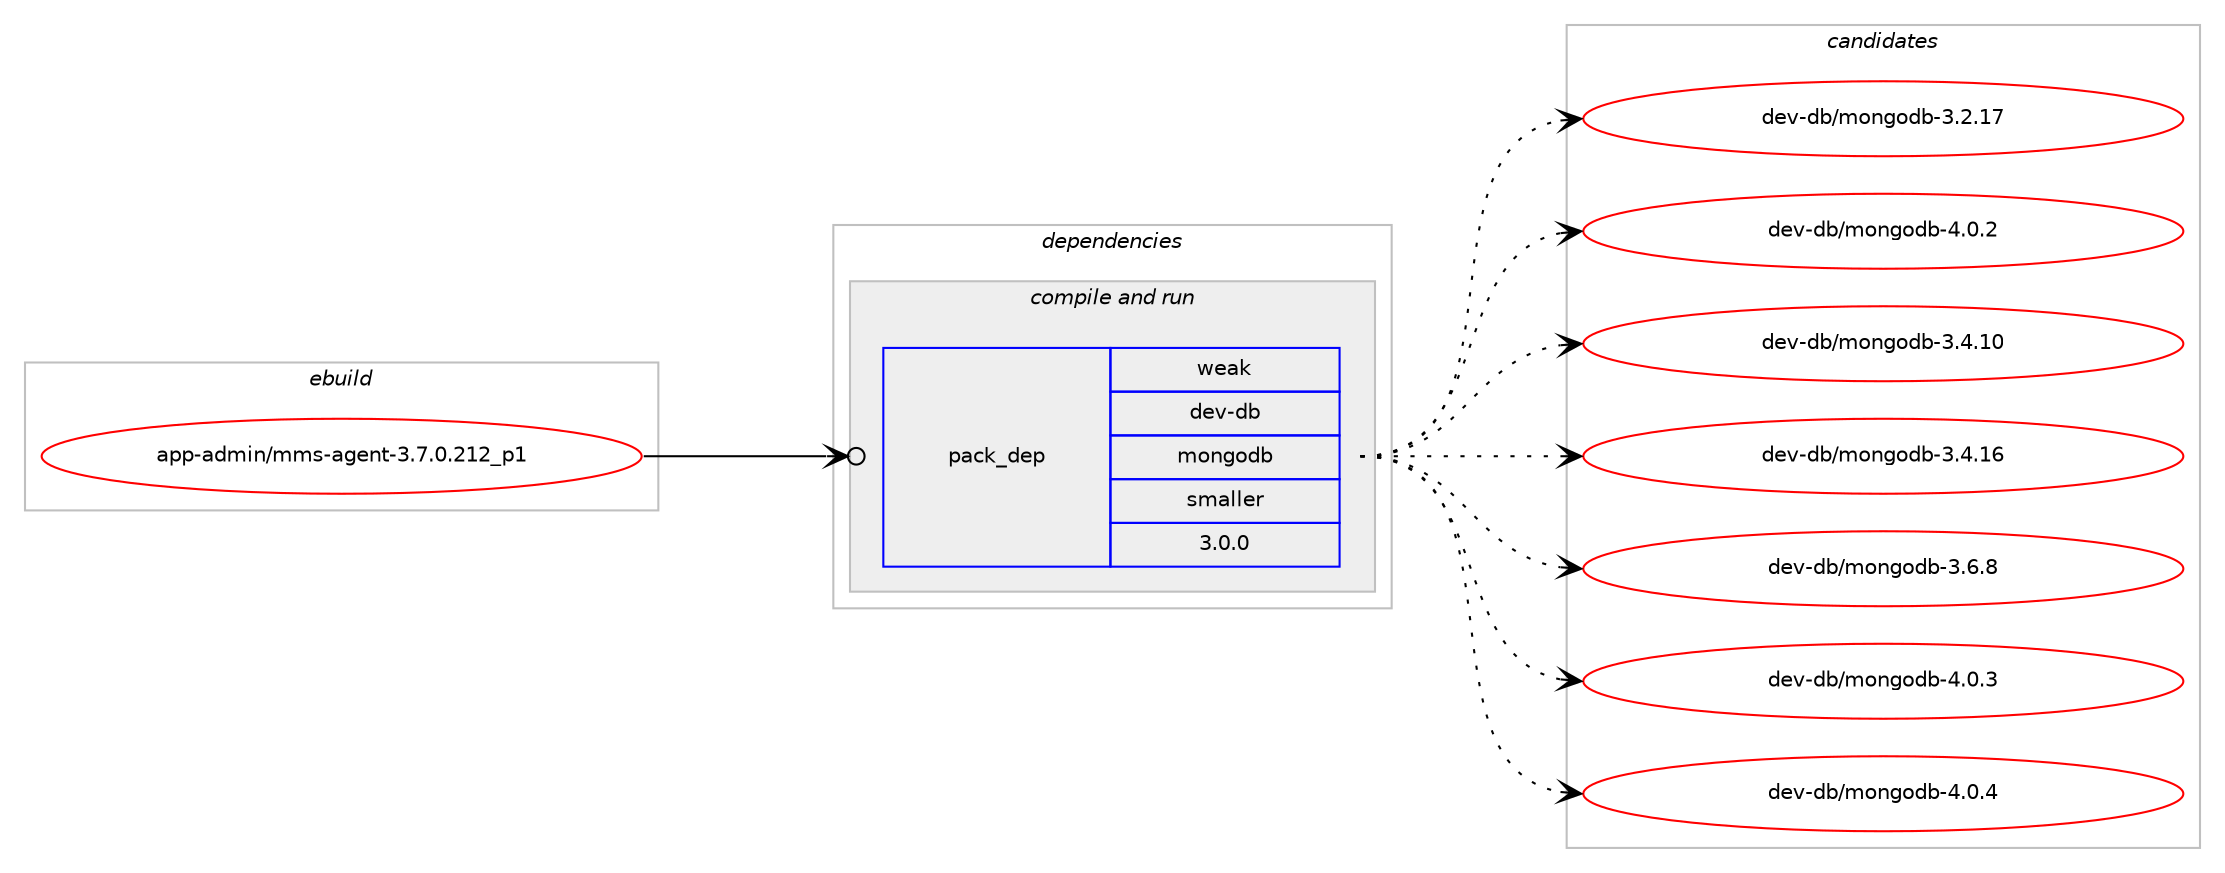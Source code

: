 digraph prolog {

# *************
# Graph options
# *************

newrank=true;
concentrate=true;
compound=true;
graph [rankdir=LR,fontname=Helvetica,fontsize=10,ranksep=1.5];#, ranksep=2.5, nodesep=0.2];
edge  [arrowhead=vee];
node  [fontname=Helvetica,fontsize=10];

# **********
# The ebuild
# **********

subgraph cluster_leftcol {
color=gray;
rank=same;
label=<<i>ebuild</i>>;
id [label="app-admin/mms-agent-3.7.0.212_p1", color=red, width=4, href="../app-admin/mms-agent-3.7.0.212_p1.svg"];
}

# ****************
# The dependencies
# ****************

subgraph cluster_midcol {
color=gray;
label=<<i>dependencies</i>>;
subgraph cluster_compile {
fillcolor="#eeeeee";
style=filled;
label=<<i>compile</i>>;
}
subgraph cluster_compileandrun {
fillcolor="#eeeeee";
style=filled;
label=<<i>compile and run</i>>;
subgraph pack668 {
dependency840 [label=<<TABLE BORDER="0" CELLBORDER="1" CELLSPACING="0" CELLPADDING="4" WIDTH="220"><TR><TD ROWSPAN="6" CELLPADDING="30">pack_dep</TD></TR><TR><TD WIDTH="110">weak</TD></TR><TR><TD>dev-db</TD></TR><TR><TD>mongodb</TD></TR><TR><TD>smaller</TD></TR><TR><TD>3.0.0</TD></TR></TABLE>>, shape=none, color=blue];
}
id:e -> dependency840:w [weight=20,style="solid",arrowhead="odotvee"];
}
subgraph cluster_run {
fillcolor="#eeeeee";
style=filled;
label=<<i>run</i>>;
}
}

# **************
# The candidates
# **************

subgraph cluster_choices {
rank=same;
color=gray;
label=<<i>candidates</i>>;

subgraph choice668 {
color=black;
nodesep=1;
choice1001011184510098471091111101031111009845514650464955 [label="dev-db/mongodb-3.2.17", color=red, width=4,href="../dev-db/mongodb-3.2.17.svg"];
choice10010111845100984710911111010311110098455246484650 [label="dev-db/mongodb-4.0.2", color=red, width=4,href="../dev-db/mongodb-4.0.2.svg"];
choice1001011184510098471091111101031111009845514652464948 [label="dev-db/mongodb-3.4.10", color=red, width=4,href="../dev-db/mongodb-3.4.10.svg"];
choice1001011184510098471091111101031111009845514652464954 [label="dev-db/mongodb-3.4.16", color=red, width=4,href="../dev-db/mongodb-3.4.16.svg"];
choice10010111845100984710911111010311110098455146544656 [label="dev-db/mongodb-3.6.8", color=red, width=4,href="../dev-db/mongodb-3.6.8.svg"];
choice10010111845100984710911111010311110098455246484651 [label="dev-db/mongodb-4.0.3", color=red, width=4,href="../dev-db/mongodb-4.0.3.svg"];
choice10010111845100984710911111010311110098455246484652 [label="dev-db/mongodb-4.0.4", color=red, width=4,href="../dev-db/mongodb-4.0.4.svg"];
dependency840:e -> choice1001011184510098471091111101031111009845514650464955:w [style=dotted,weight="100"];
dependency840:e -> choice10010111845100984710911111010311110098455246484650:w [style=dotted,weight="100"];
dependency840:e -> choice1001011184510098471091111101031111009845514652464948:w [style=dotted,weight="100"];
dependency840:e -> choice1001011184510098471091111101031111009845514652464954:w [style=dotted,weight="100"];
dependency840:e -> choice10010111845100984710911111010311110098455146544656:w [style=dotted,weight="100"];
dependency840:e -> choice10010111845100984710911111010311110098455246484651:w [style=dotted,weight="100"];
dependency840:e -> choice10010111845100984710911111010311110098455246484652:w [style=dotted,weight="100"];
}
}

}
